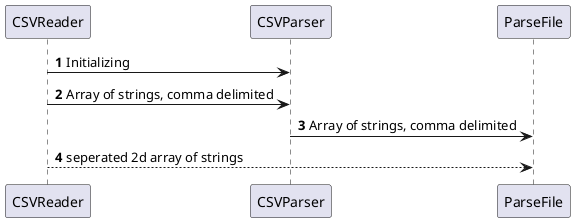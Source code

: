 @startuml
'https://plantuml.com/sequence-diagram

autonumber

CSVReader -> CSVParser: Initializing
CSVReader -> CSVParser: Array of strings, comma delimited
CSVParser -> ParseFile: Array of strings, comma delimited
ParseFile <-- CSVReader: seperated 2d array of strings
@enduml